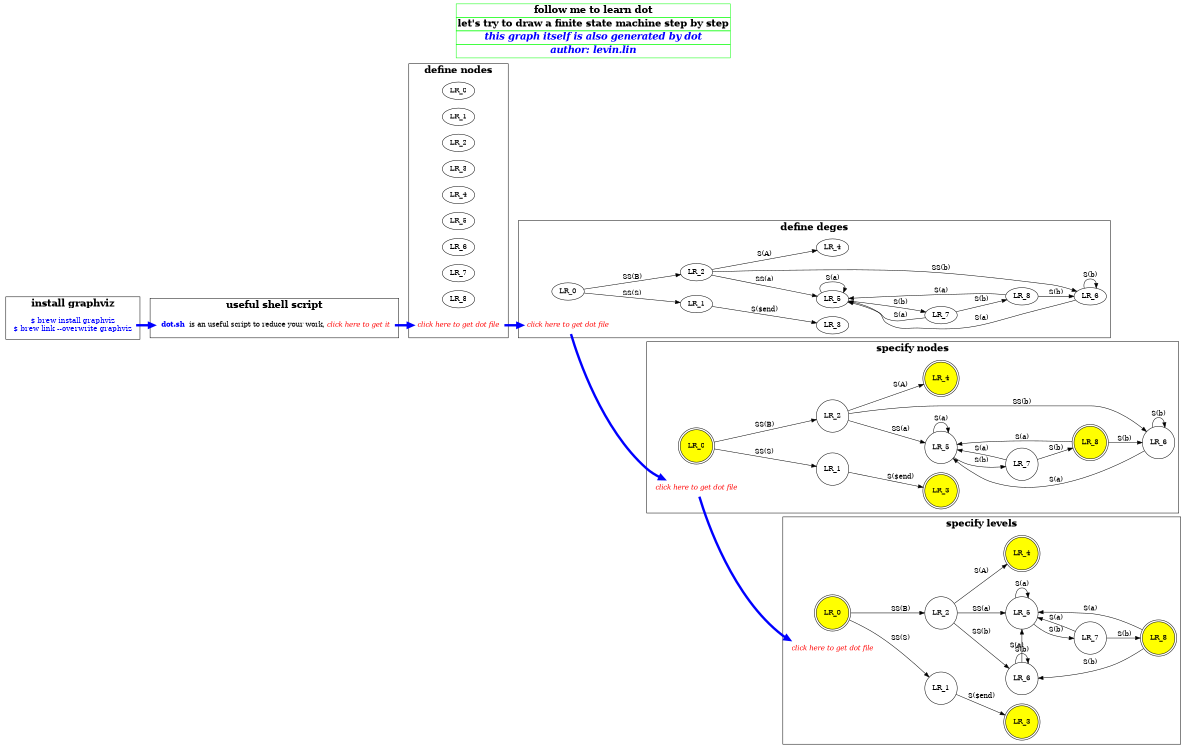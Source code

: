 digraph dot_step_by_step {
    rankdir = LR // Lay the graph out from Left to Right, instead of Top to Bottom
    size = "8,5" // define the picture size
    //label="follow me to learn dot\nlet's try to draw a finite state machine step by step\n(created by levin.lin)"
    //lable can also be HTML-like
    label=<
    <TABLE BORDER="0" CELLBORDER="1" CELLSPACING="0" COLOR="green">
        <TR><TD>follow me to learn dot</TD></TR>
        <TR><TD>let's try to draw a finite state machine step by step</TD></TR>
        <TR><TD><I><FONT COLOR="blue">this graph itself is also generated by dot</FONT></I></TD></TR>
        <TR><TD><I><FONT COLOR="blue">author: levin.lin</FONT></I></TD></TR>
    </TABLE>
    >
    labelloc=t //For graphs and clusters, only "t" and "b" are allowed, corresponding to placement at the top and bottom
    fontname="times-bold"
    fontsize=20

    // define subgraphes
    subgraph cluster_install_graphviz { // A subgraph is recognized as a cluster when its name has the prefix "cluster"
        label="install graphviz"
        // special node just for connection between clusters
        I9 [ label = "$ brew install graphviz\n$ brew link --overwrite graphviz" fontsize=15 fontcolor=blue shape = none ]
    }
    subgraph cluster_useful_shell { // A subgraph is recognized as a cluster when its name has the prefix "cluster"
        label="useful shell script"
        U9 [ label=<<TABLE BORDER="0" CELLBORDER="0" CELLSPACING="0"><TR><TD HREF="https://github.com/LevinLin/dot_quick_guide/blob/master/dot.sh"><FONT color="blue"><B> dot.sh </B></FONT> is an useful script to reduce your work, <FONT color="red"><I>click here to get it</I></FONT></TD></TR></TABLE>> shape=none ]
    }
    subgraph cluster_define_nodes {
        label="define nodes"
        N0 [ label = "LR_0" ]
        N1 [ label = "LR_1" ]
        N2 [ label = "LR_2" ]
        N3 [ label = "LR_3" ]
        N4 [ label = "LR_4" ]
        N5 [ label = "LR_5" ]
        N6 [ label = "LR_6" ]
        N7 [ label = "LR_7" ]
        N8 [ label = "LR_8" ]
        N9 [ label=<<TABLE BORDER="0" CELLBORDER="0" CELLSPACING="0"><TR><TD HREF="https://github.com/LevinLin/dot_quick_guide/blob/master/define_nodes.dot"><FONT color="red"><I>click here to get dot file</I></FONT></TD></TR></TABLE>> shape=none ]
    }
    subgraph cluster_define_edges {
        label="define deges"
        E0 [ label = "LR_0" ]
        E1 [ label = "LR_1" ]
        E2 [ label = "LR_2" ]
        E3 [ label = "LR_3" ]
        E4 [ label = "LR_4" ]
        E5 [ label = "LR_5" ]
        E6 [ label = "LR_6" ]
        E7 [ label = "LR_7" ]
        E8 [ label = "LR_8" ]
        E9 [ label=<<TABLE BORDER="0" CELLBORDER="0" CELLSPACING="0"><TR><TD HREF="https://github.com/LevinLin/dot_quick_guide/blob/master/define_edges.dot"><FONT color="red"><I>click here to get dot file</I></FONT></TD></TR></TABLE>> shape=none ]
        E0 -> E2 [ label = "SS(B)" ]
        E0 -> E1 [ label = "SS(S)" ]
        E1 -> E3 [ label = "S($end)" ]
        E2 -> E6 [ label = "SS(b)" ]
        E2 -> E5 [ label = "SS(a)" ]
        E2 -> E4 [ label = "S(A)" ]
        E5 -> E7 [ label = "S(b)" ]
        E5 -> E5 [ label = "S(a)" ]
        E6 -> E6 [ label = "S(b)" ]
        E6 -> E5 [ label = "S(a)" ]
        E7 -> E8 [ label = "S(b)" ]
        E7 -> E5 [ label = "S(a)" ]
        E8 -> E6 [ label = "S(b)" ]
        E8 -> E5 [ label = "S(a)" ]
    }
    subgraph cluster_specify_nodes {
        label="specify nodes"
        node [ shape=doublecircle style=filled fillcolor=yellow ]
        S0 [ label = "LR_0" ]
        S3 [ label = "LR_3" ]
        S4 [ label = "LR_4" ]
        S8 [ label = "LR_8" ]
        node [ shape=circle style="" ]
        S1 [ label = "LR_1" ]
        S2 [ label = "LR_2" ]
        S5 [ label = "LR_5" ]
        S6 [ label = "LR_6" ]
        S7 [ label = "LR_7" ]
        S9 [ label=<<TABLE BORDER="0" CELLBORDER="0" CELLSPACING="0"><TR><TD HREF="https://github.com/LevinLin/dot_quick_guide/blob/master/specify_nodes.dot"><FONT color="red"><I>click here to get dot file</I></FONT></TD></TR></TABLE>> shape=none ]
        S0 -> S2 [ label = "SS(B)" ]
        S0 -> S1 [ label = "SS(S)" ]
        S1 -> S3 [ label = "S($end)" ]
        S2 -> S6 [ label = "SS(b)" ]
        S2 -> S5 [ label = "SS(a)" ]
        S2 -> S4 [ label = "S(A)" ]
        S5 -> S7 [ label = "S(b)" ]
        S5 -> S5 [ label = "S(a)" ]
        S6 -> S6 [ label = "S(b)" ]
        S6 -> S5 [ label = "S(a)" ]
        S7 -> S8 [ label = "S(b)" ]
        S7 -> S5 [ label = "S(a)" ]
        S8 -> S6 [ label = "S(b)" ]
        S8 -> S5 [ label = "S(a)" ]
    }
    subgraph cluster_specify_levels {
        label="specify levels"
        node [ shape=doublecircle style=filled fillcolor=yellow ]
        L0 [ label = "LR_0" ]
        L3 [ label = "LR_3" ]
        L4 [ label = "LR_4" ]
        L8 [ label = "LR_8" ]
        node [ shape=circle style="" ]
        L1 [ label = "LR_1" ]
        L2 [ label = "LR_2" ]
        L5 [ label = "LR_5" ]
        L6 [ label = "LR_6" ]
        L7 [ label = "LR_7" ]
        L9 [ label=<<TABLE BORDER="0" CELLBORDER="0" CELLSPACING="0"><TR><TD HREF="https://github.com/LevinLin/dot_quick_guide/blob/master/specify_levels.dot"><FONT color="red"><I>click here to get dot file</I></FONT></TD></TR></TABLE>> shape=none ]
        {rank=same L1,L2}
        {rank=same L3,L4,L5,L6}
        L0 -> L2 [ label = "SS(B)" ]
        L0 -> L1 [ label = "SS(S)" ]
        L1 -> L3 [ label = "S($end)" ]
        L2 -> L6 [ label = "SS(b)" ]
        L2 -> L5 [ label = "SS(a)" ]
        L2 -> L4 [ label = "S(A)" ]
        L5 -> L7 [ label = "S(b)" ]
        L5 -> L5 [ label = "S(a)" ]
        L6 -> L6 [ label = "S(b)" ]
        L6 -> L5 [ label = "S(a)" ]
        L7 -> L8 [ label = "S(b)" ]
        L7 -> L5 [ label = "S(a)" ]
        L8 -> L6 [ label = "S(b)" ]
        L8 -> L5 [ label = "S(a)" ]
    }
    I9 -> U9 [ penwidth=5 color=blue ] // connect clusters step by step
    U9 -> N9 [ penwidth=5 color=blue ]
    N9 -> E9 [ penwidth=5 color=blue ]
    E9 -> S9 [ penwidth=5 color=blue ]
    S9 -> L9 [ penwidth=5 color=blue ]

}
